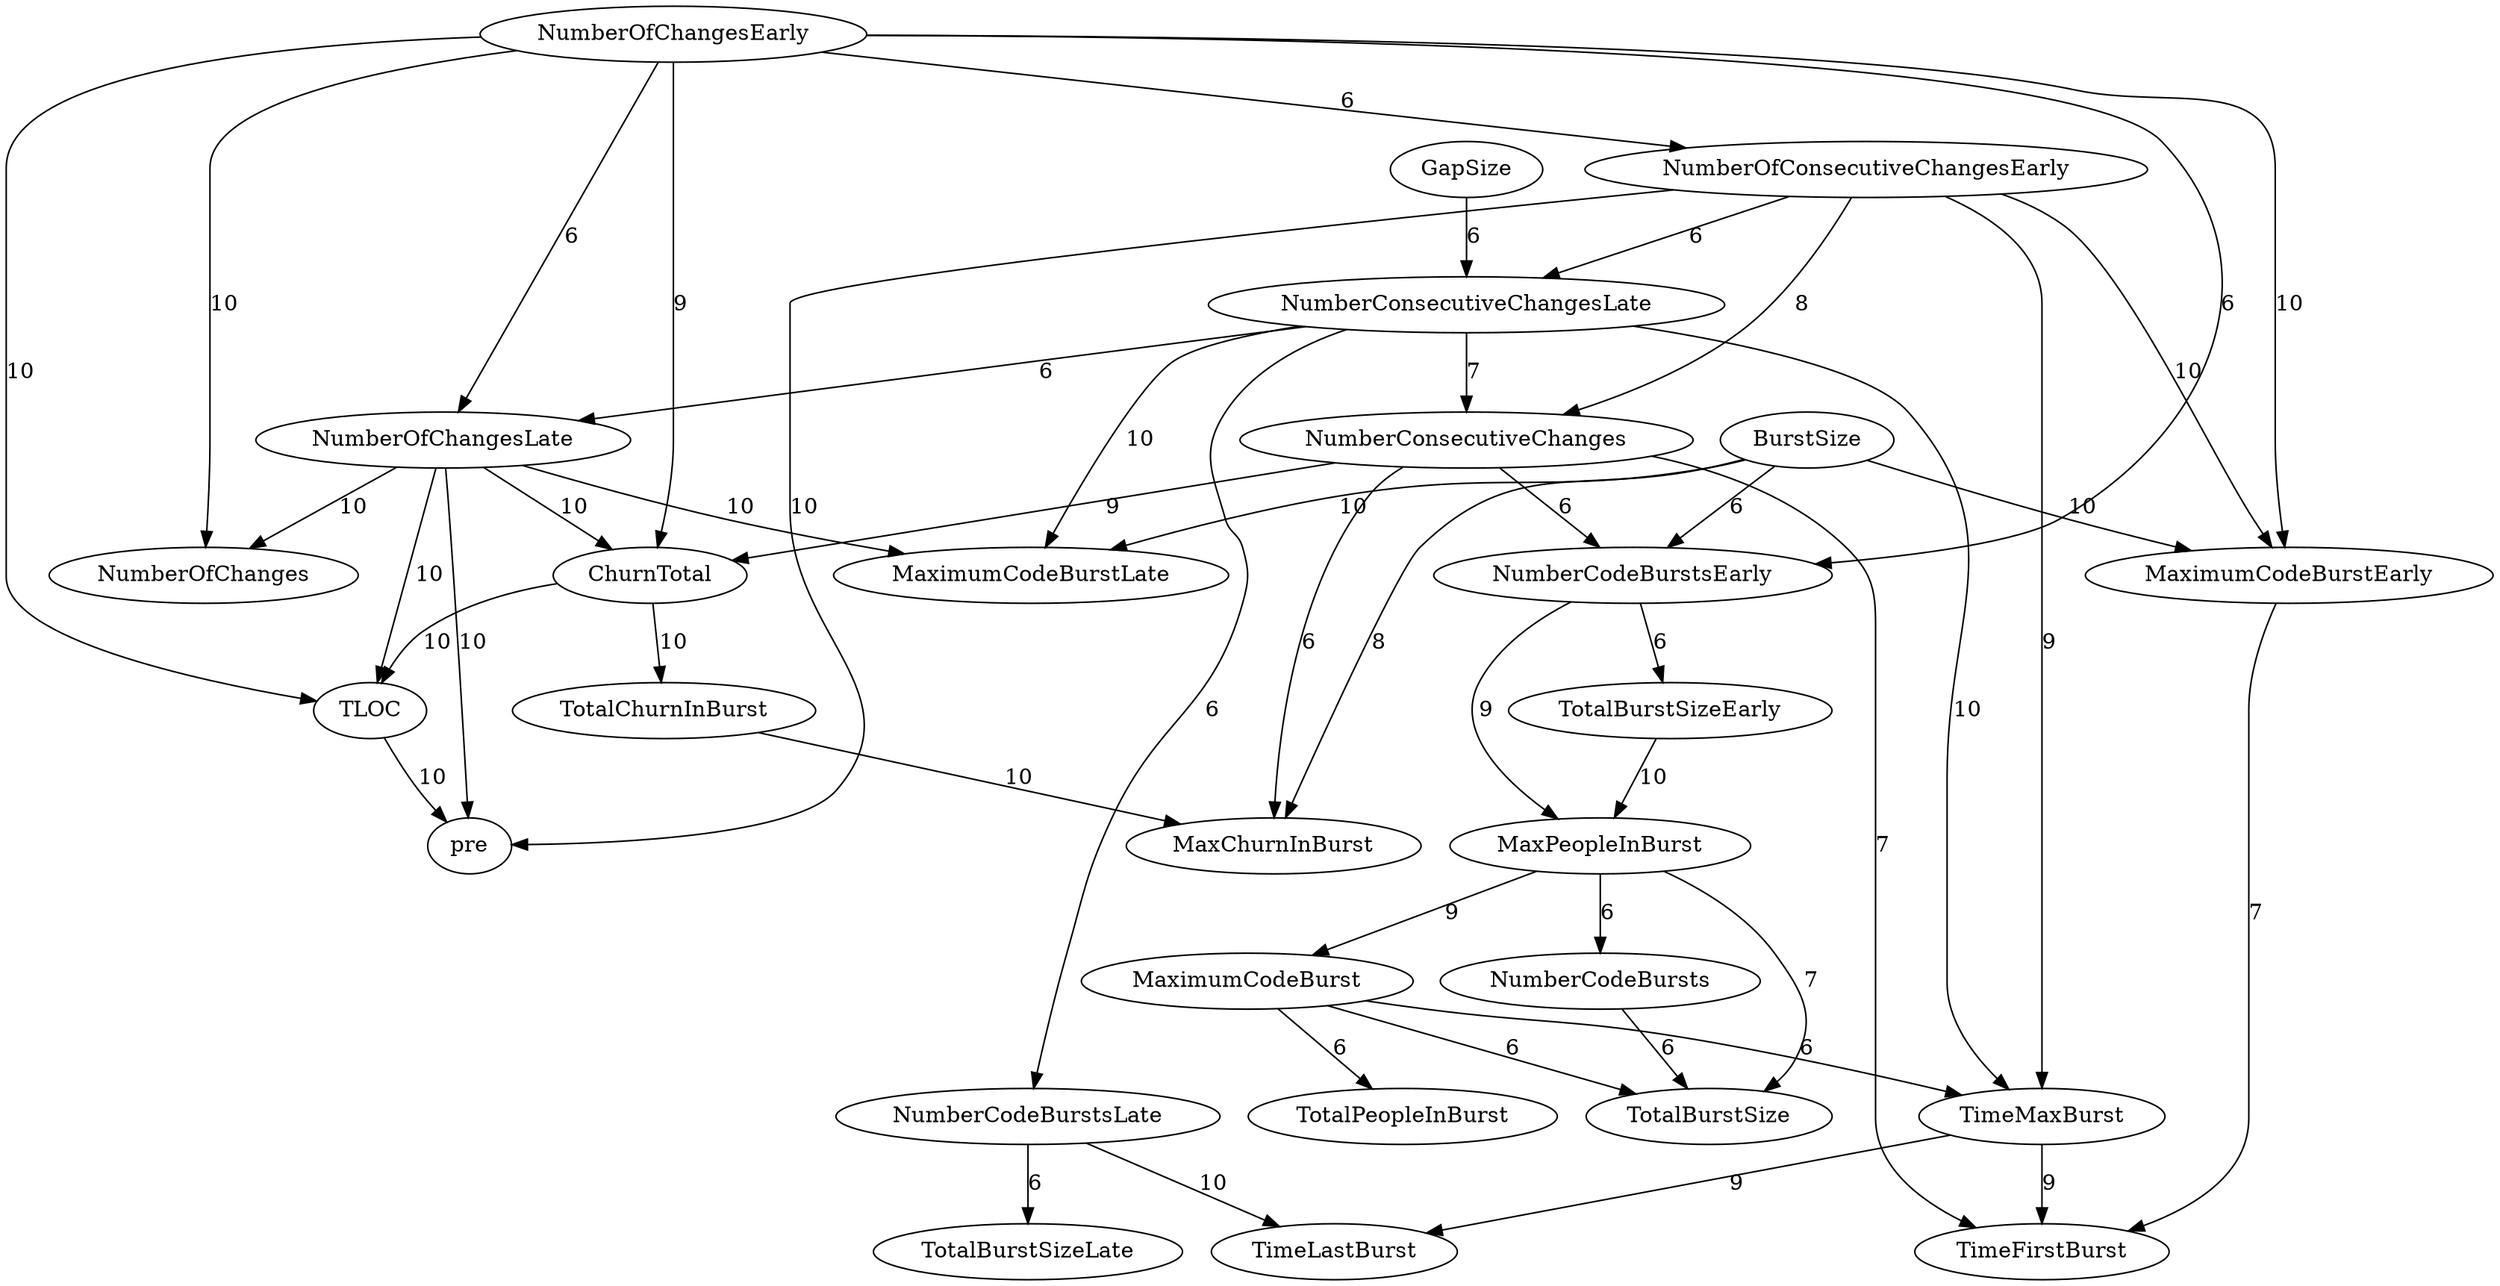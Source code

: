 digraph {
NumberCodeBurstsLate -> TimeLastBurst[label="10",weight="10"];
NumberOfChangesLate -> MaximumCodeBurstLate[label="10",weight="10"];
NumberOfChangesLate -> NumberOfChanges[label="10",weight="10"];
NumberOfChangesLate -> ChurnTotal[label="10",weight="10"];
NumberOfChangesLate -> pre[label="10",weight="10"];
NumberOfChangesLate -> TLOC[label="10",weight="10"];
NumberOfChangesEarly -> NumberOfChanges[label="10",weight="10"];
NumberOfChangesEarly -> MaximumCodeBurstEarly[label="10",weight="10"];
NumberOfChangesEarly -> TLOC[label="10",weight="10"];
TotalChurnInBurst -> MaxChurnInBurst[label="10",weight="10"];
ChurnTotal -> TotalChurnInBurst[label="10",weight="10"];
ChurnTotal -> TLOC[label="10",weight="10"];
NumberOfConsecutiveChangesEarly -> MaximumCodeBurstEarly[label="10",weight="10"];
NumberOfConsecutiveChangesEarly -> pre[label="10",weight="10"];
NumberConsecutiveChangesLate -> MaximumCodeBurstLate[label="10",weight="10"];
NumberConsecutiveChangesLate -> TimeMaxBurst[label="10",weight="10"];
TotalBurstSizeEarly -> MaxPeopleInBurst[label="10",weight="10"];
TLOC -> pre[label="10",weight="10"];
BurstSize -> MaximumCodeBurstLate[label="10",weight="10"];
BurstSize -> MaximumCodeBurstEarly[label="10",weight="10"];
MaxPeopleInBurst -> MaximumCodeBurst[label="9",weight="9"];
NumberCodeBurstsEarly -> MaxPeopleInBurst[label="9",weight="9"];
NumberOfConsecutiveChangesEarly -> TimeMaxBurst[label="9",weight="9"];
TimeMaxBurst -> TimeFirstBurst[label="9",weight="9"];
TimeMaxBurst -> TimeLastBurst[label="9",weight="9"];
NumberOfChangesEarly -> ChurnTotal[label="9",weight="9"];
NumberConsecutiveChanges -> ChurnTotal[label="9",weight="9"];
NumberOfConsecutiveChangesEarly -> NumberConsecutiveChanges[label="8",weight="8"];
BurstSize -> MaxChurnInBurst[label="8",weight="8"];
MaximumCodeBurstEarly -> TimeFirstBurst[label="7",weight="7"];
NumberConsecutiveChangesLate -> NumberConsecutiveChanges[label="7",weight="7"];
NumberConsecutiveChanges -> TimeFirstBurst[label="7",weight="7"];
MaxPeopleInBurst -> TotalBurstSize[label="7",weight="7"];
MaxPeopleInBurst -> NumberCodeBursts[label="6",weight="6"];
NumberOfChangesEarly -> NumberCodeBurstsEarly[label="6",weight="6"];
NumberOfChangesEarly -> NumberOfConsecutiveChangesEarly[label="6",weight="6"];
NumberCodeBurstsEarly -> TotalBurstSizeEarly[label="6",weight="6"];
NumberConsecutiveChangesLate -> NumberOfChangesLate[label="6",weight="6"];
NumberConsecutiveChanges -> MaxChurnInBurst[label="6",weight="6"];
NumberConsecutiveChanges -> NumberCodeBurstsEarly[label="6",weight="6"];
BurstSize -> NumberCodeBurstsEarly[label="6",weight="6"];
NumberCodeBurstsLate -> TotalBurstSizeLate[label="6",weight="6"];
NumberOfChangesEarly -> NumberOfChangesLate[label="6",weight="6"];
MaximumCodeBurst -> TotalPeopleInBurst[label="6",weight="6"];
MaximumCodeBurst -> TotalBurstSize[label="6",weight="6"];
MaximumCodeBurst -> TimeMaxBurst[label="6",weight="6"];
NumberOfConsecutiveChangesEarly -> NumberConsecutiveChangesLate[label="6",weight="6"];
NumberConsecutiveChangesLate -> NumberCodeBurstsLate[label="6",weight="6"];
NumberCodeBursts -> TotalBurstSize[label="6",weight="6"];
GapSize -> NumberConsecutiveChangesLate[label="6",weight="6"];
}